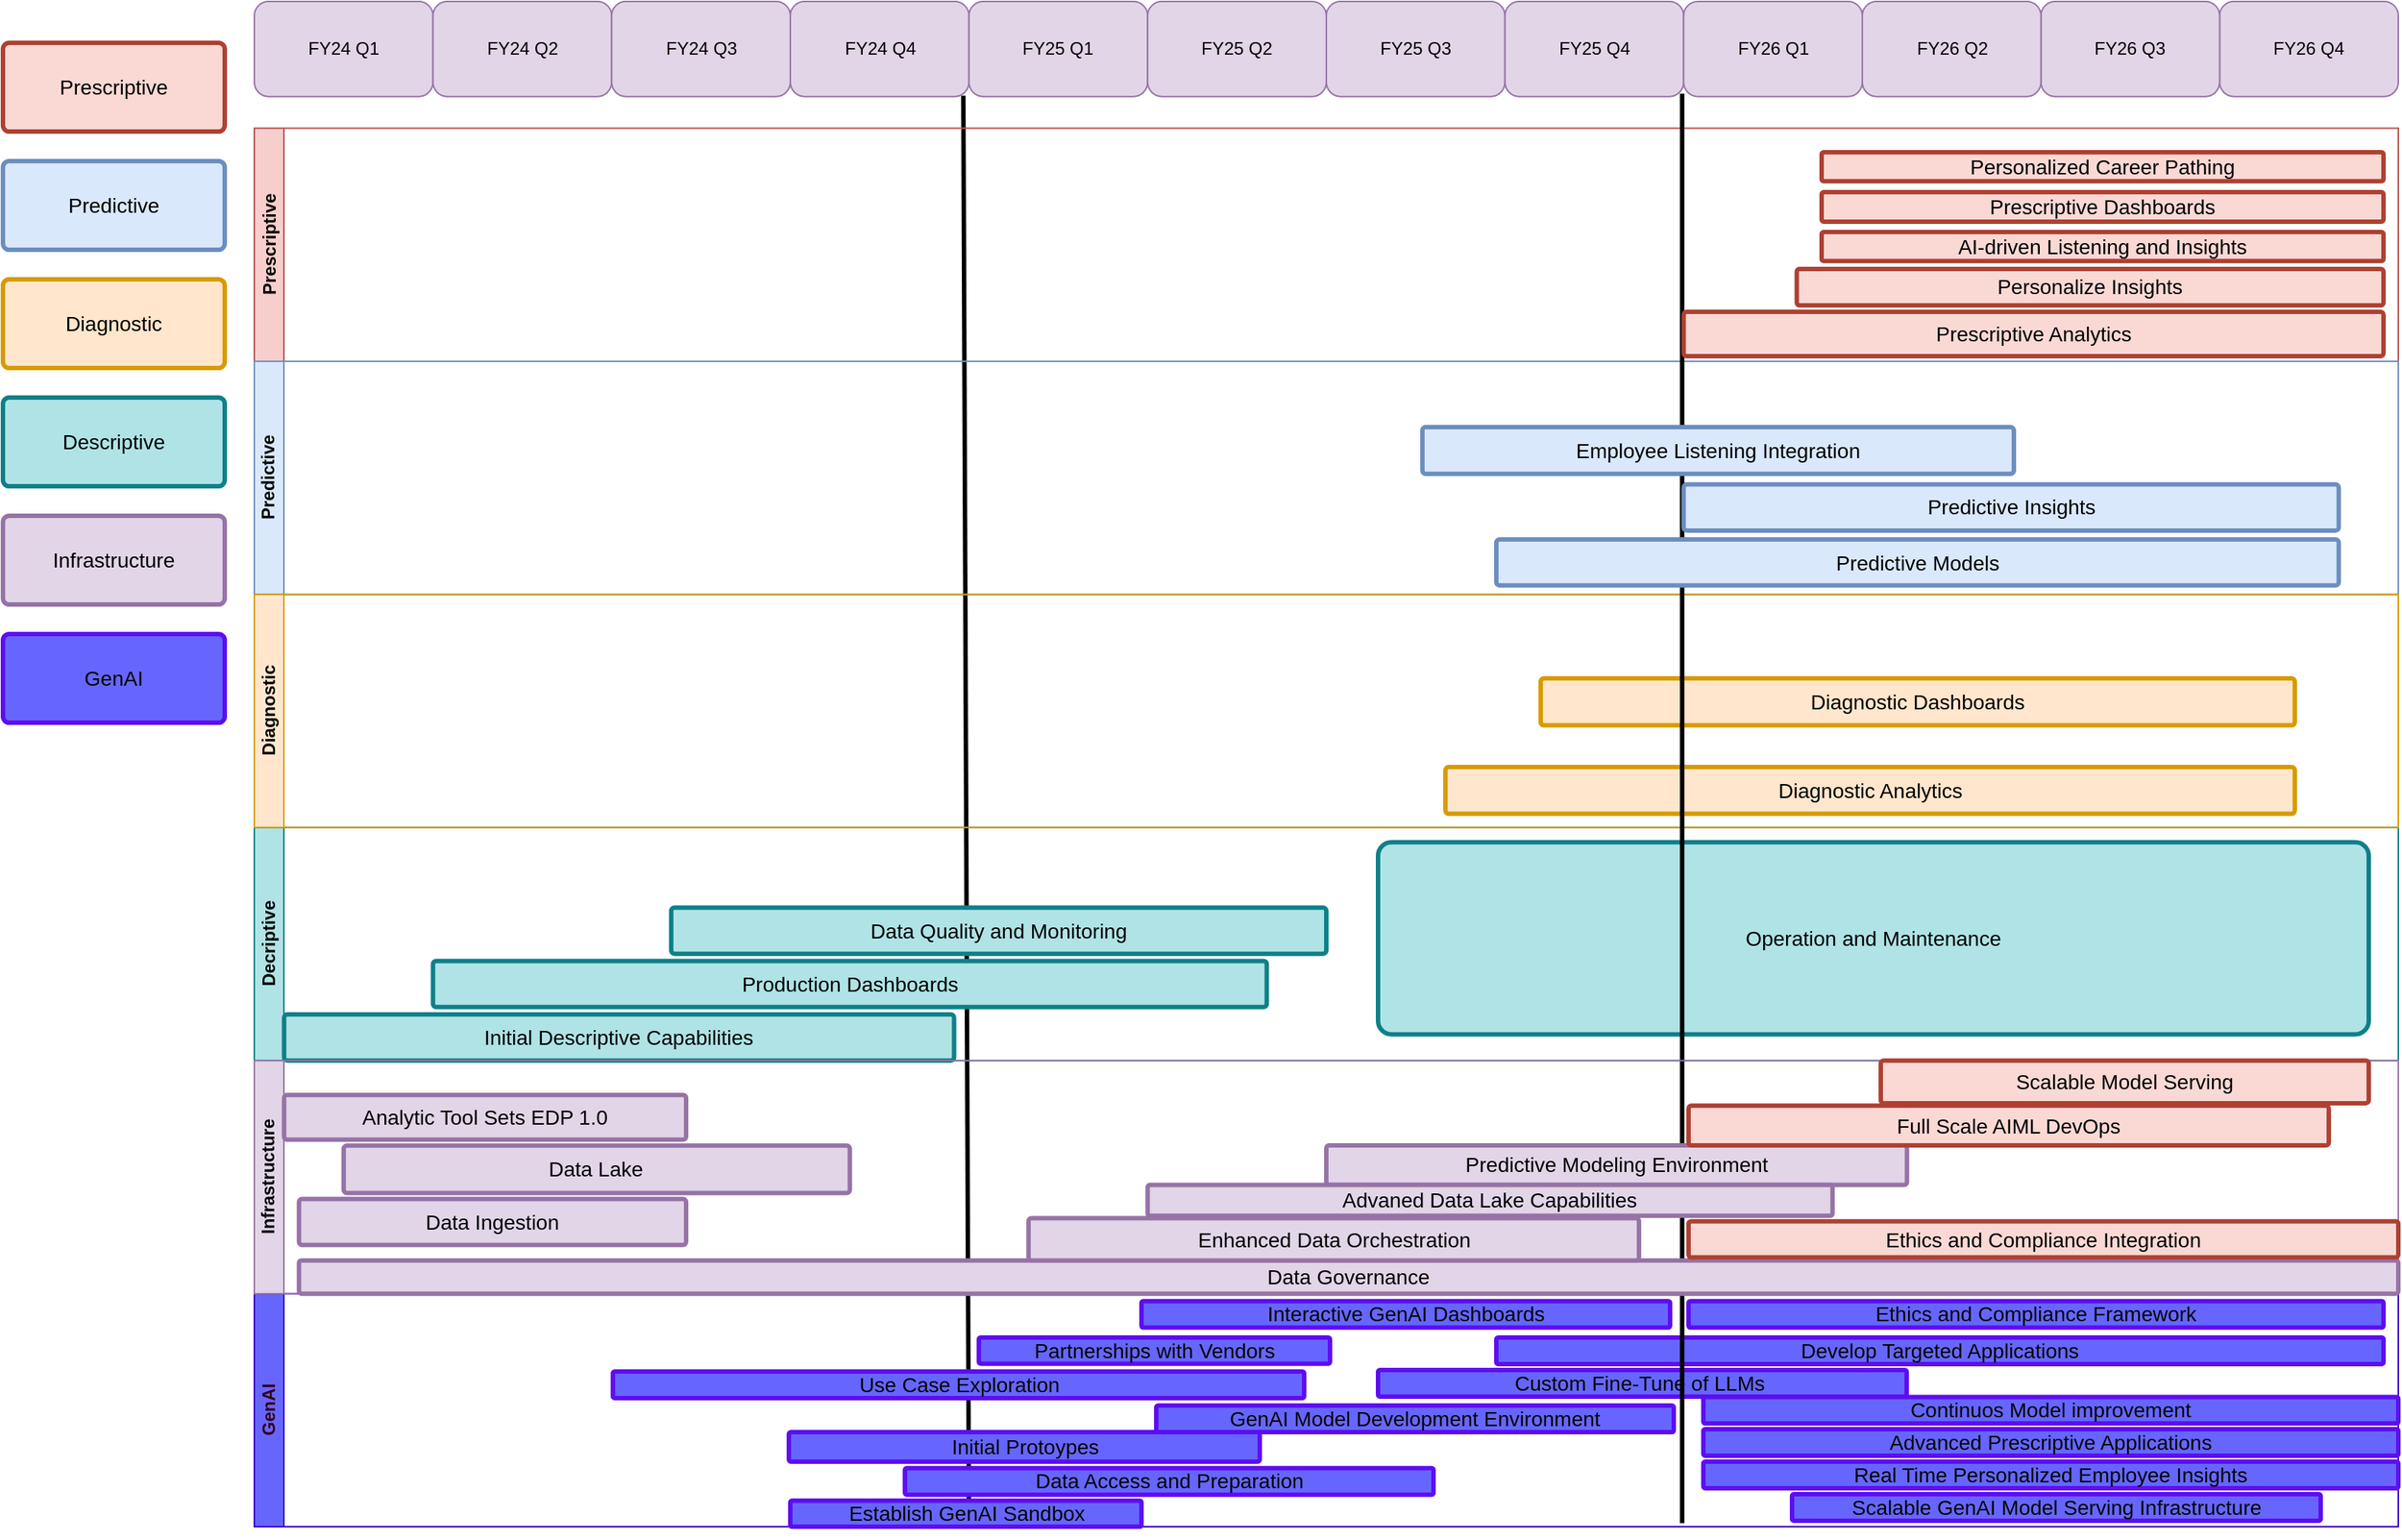 <mxfile pages="2">
    <diagram name="Page-1" id="9ctr8uKk3qdc_CyP4Bwq">
        <mxGraphModel dx="1721" dy="1213" grid="1" gridSize="10" guides="1" tooltips="1" connect="1" arrows="1" fold="1" page="1" pageScale="1" pageWidth="850" pageHeight="1100" math="0" shadow="0">
            <root>
                <mxCell id="0"/>
                <mxCell id="1" parent="0"/>
                <mxCell id="dpVYVHT4YYvmkMFV0wYG-1" value="Prescriptive" style="rounded=1;whiteSpace=wrap;html=1;shadow=0;labelBackgroundColor=none;strokeColor=#ae4132;strokeWidth=3;fillColor=#fad9d5;fontFamily=Helvetica;fontSize=14;align=center;spacing=5;fontStyle=0;arcSize=7;perimeterSpacing=2;" parent="1" vertex="1">
                    <mxGeometry x="20" y="120" width="150" height="60" as="geometry"/>
                </mxCell>
                <mxCell id="dpVYVHT4YYvmkMFV0wYG-2" value="Predictive" style="rounded=1;whiteSpace=wrap;html=1;shadow=0;labelBackgroundColor=none;strokeColor=#6c8ebf;strokeWidth=3;fillColor=#dae8fc;fontFamily=Helvetica;fontSize=14;align=center;spacing=5;arcSize=7;perimeterSpacing=2;" parent="1" vertex="1">
                    <mxGeometry x="20" y="200" width="150" height="60" as="geometry"/>
                </mxCell>
                <mxCell id="dpVYVHT4YYvmkMFV0wYG-4" value="Descriptive" style="rounded=1;whiteSpace=wrap;html=1;shadow=0;labelBackgroundColor=none;strokeColor=#0e8088;strokeWidth=3;fillColor=#b0e3e6;fontFamily=Helvetica;fontSize=14;align=center;spacing=5;fontStyle=0;arcSize=7;perimeterSpacing=2;" parent="1" vertex="1">
                    <mxGeometry x="20" y="360" width="150" height="60" as="geometry"/>
                </mxCell>
                <mxCell id="dpVYVHT4YYvmkMFV0wYG-5" value="Infrastructure" style="rounded=1;whiteSpace=wrap;html=1;shadow=0;labelBackgroundColor=none;strokeColor=#9673a6;strokeWidth=3;fillColor=#e1d5e7;fontFamily=Helvetica;fontSize=14;align=center;spacing=5;fontStyle=0;arcSize=7;perimeterSpacing=2;" parent="1" vertex="1">
                    <mxGeometry x="20" y="440" width="150" height="60" as="geometry"/>
                </mxCell>
                <mxCell id="dpVYVHT4YYvmkMFV0wYG-36" value="GenAI" style="rounded=1;whiteSpace=wrap;html=1;shadow=0;labelBackgroundColor=none;strokeColor=#5d0df2;strokeWidth=3;fillColor=#6666FF;fontFamily=Helvetica;fontSize=14;fontColor=#050505;align=center;spacing=5;fontStyle=0;arcSize=7;perimeterSpacing=2;" parent="1" vertex="1">
                    <mxGeometry x="20" y="520" width="150" height="60" as="geometry"/>
                </mxCell>
                <mxCell id="dpVYVHT4YYvmkMFV0wYG-41" value="" style="group" parent="1" vertex="1" connectable="0">
                    <mxGeometry x="190" y="92" width="1450" height="1040" as="geometry"/>
                </mxCell>
                <mxCell id="dpVYVHT4YYvmkMFV0wYG-30" value="" style="endArrow=none;html=1;rounded=0;entryX=0.333;entryY=0.004;entryDx=0;entryDy=0;entryPerimeter=0;strokeWidth=3;" parent="dpVYVHT4YYvmkMFV0wYG-41" edge="1">
                    <mxGeometry width="50" height="50" relative="1" as="geometry">
                        <mxPoint x="483.333" y="1029.6" as="sourcePoint"/>
                        <mxPoint x="479.52" y="63.758" as="targetPoint"/>
                    </mxGeometry>
                </mxCell>
                <mxCell id="dpVYVHT4YYvmkMFV0wYG-15" value="FY24 Q1" style="rounded=1;whiteSpace=wrap;html=1;container=0;fillColor=#e1d5e7;strokeColor=#9673a6;" parent="dpVYVHT4YYvmkMFV0wYG-41" vertex="1">
                    <mxGeometry width="120.833" height="64.33" as="geometry"/>
                </mxCell>
                <mxCell id="dpVYVHT4YYvmkMFV0wYG-16" value="FY24 Q2" style="rounded=1;whiteSpace=wrap;html=1;container=0;fillColor=#e1d5e7;strokeColor=#9673a6;" parent="dpVYVHT4YYvmkMFV0wYG-41" vertex="1">
                    <mxGeometry x="120.833" width="120.833" height="64.33" as="geometry"/>
                </mxCell>
                <mxCell id="dpVYVHT4YYvmkMFV0wYG-17" value="FY24 Q3" style="rounded=1;whiteSpace=wrap;html=1;container=0;fillColor=#e1d5e7;strokeColor=#9673a6;" parent="dpVYVHT4YYvmkMFV0wYG-41" vertex="1">
                    <mxGeometry x="241.667" width="120.833" height="64.33" as="geometry"/>
                </mxCell>
                <mxCell id="dpVYVHT4YYvmkMFV0wYG-18" value="FY24 Q4" style="rounded=1;whiteSpace=wrap;html=1;container=0;fillColor=#e1d5e7;strokeColor=#9673a6;" parent="dpVYVHT4YYvmkMFV0wYG-41" vertex="1">
                    <mxGeometry x="362.5" width="120.833" height="64.33" as="geometry"/>
                </mxCell>
                <mxCell id="dpVYVHT4YYvmkMFV0wYG-20" value="FY26 Q4" style="rounded=1;whiteSpace=wrap;html=1;container=0;fillColor=#e1d5e7;strokeColor=#9673a6;" parent="dpVYVHT4YYvmkMFV0wYG-41" vertex="1">
                    <mxGeometry x="1329.167" width="120.833" height="64.33" as="geometry"/>
                </mxCell>
                <mxCell id="dpVYVHT4YYvmkMFV0wYG-21" value="FY26 Q3" style="rounded=1;whiteSpace=wrap;html=1;container=0;fillColor=#e1d5e7;strokeColor=#9673a6;" parent="dpVYVHT4YYvmkMFV0wYG-41" vertex="1">
                    <mxGeometry x="1208.333" width="120.833" height="64.33" as="geometry"/>
                </mxCell>
                <mxCell id="dpVYVHT4YYvmkMFV0wYG-22" value="FY26 Q2" style="rounded=1;whiteSpace=wrap;html=1;container=0;fillColor=#e1d5e7;strokeColor=#9673a6;" parent="dpVYVHT4YYvmkMFV0wYG-41" vertex="1">
                    <mxGeometry x="1087.5" width="120.833" height="64.33" as="geometry"/>
                </mxCell>
                <mxCell id="dpVYVHT4YYvmkMFV0wYG-23" value="FY25 Q1" style="rounded=1;whiteSpace=wrap;html=1;container=0;fillColor=#e1d5e7;strokeColor=#9673a6;" parent="dpVYVHT4YYvmkMFV0wYG-41" vertex="1">
                    <mxGeometry x="483.333" width="120.833" height="64.33" as="geometry"/>
                </mxCell>
                <mxCell id="dpVYVHT4YYvmkMFV0wYG-24" value="FY25 Q2" style="rounded=1;whiteSpace=wrap;html=1;container=0;fillColor=#e1d5e7;strokeColor=#9673a6;" parent="dpVYVHT4YYvmkMFV0wYG-41" vertex="1">
                    <mxGeometry x="604.167" width="120.833" height="64.33" as="geometry"/>
                </mxCell>
                <mxCell id="dpVYVHT4YYvmkMFV0wYG-25" value="FY25 Q3" style="rounded=1;whiteSpace=wrap;html=1;container=0;fillColor=#e1d5e7;strokeColor=#9673a6;" parent="dpVYVHT4YYvmkMFV0wYG-41" vertex="1">
                    <mxGeometry x="725" width="120.833" height="64.33" as="geometry"/>
                </mxCell>
                <mxCell id="dpVYVHT4YYvmkMFV0wYG-26" value="FY25 Q4" style="rounded=1;whiteSpace=wrap;html=1;container=0;fillColor=#e1d5e7;strokeColor=#9673a6;" parent="dpVYVHT4YYvmkMFV0wYG-41" vertex="1">
                    <mxGeometry x="845.833" width="120.833" height="64.33" as="geometry"/>
                </mxCell>
                <mxCell id="dpVYVHT4YYvmkMFV0wYG-27" value="FY26 Q1" style="rounded=1;whiteSpace=wrap;html=1;container=0;fillColor=#e1d5e7;strokeColor=#9673a6;" parent="dpVYVHT4YYvmkMFV0wYG-41" vertex="1">
                    <mxGeometry x="966.667" width="120.833" height="64.33" as="geometry"/>
                </mxCell>
                <mxCell id="dpVYVHT4YYvmkMFV0wYG-11" value="Decriptive" style="swimlane;startSize=20;horizontal=0;html=1;fillColor=#b0e3e6;strokeColor=#0e8088;container=0;" parent="dpVYVHT4YYvmkMFV0wYG-41" vertex="1">
                    <mxGeometry y="558.905" width="1450" height="157.712" as="geometry">
                        <mxRectangle y="20" width="1080" height="30" as="alternateBounds"/>
                    </mxGeometry>
                </mxCell>
                <mxCell id="dpVYVHT4YYvmkMFV0wYG-43" value="Initial Descriptive Capabilities" style="rounded=1;whiteSpace=wrap;html=1;shadow=0;labelBackgroundColor=none;strokeColor=#0e8088;strokeWidth=3;fillColor=#b0e3e6;fontFamily=Helvetica;fontSize=14;align=center;spacing=5;fontStyle=0;arcSize=7;perimeterSpacing=2;" parent="dpVYVHT4YYvmkMFV0wYG-11" vertex="1">
                    <mxGeometry x="20.139" y="126.507" width="453.125" height="31.2" as="geometry"/>
                </mxCell>
                <mxCell id="dpVYVHT4YYvmkMFV0wYG-45" value="Production Dashboards" style="rounded=1;whiteSpace=wrap;html=1;shadow=0;labelBackgroundColor=none;strokeColor=#0e8088;strokeWidth=3;fillColor=#b0e3e6;fontFamily=Helvetica;fontSize=14;align=center;spacing=5;fontStyle=0;arcSize=7;perimeterSpacing=2;" parent="dpVYVHT4YYvmkMFV0wYG-11" vertex="1">
                    <mxGeometry x="120.833" y="90.306" width="563.889" height="31.2" as="geometry"/>
                </mxCell>
                <mxCell id="dpVYVHT4YYvmkMFV0wYG-42" value="Data Quality and Monitoring" style="rounded=1;whiteSpace=wrap;html=1;shadow=0;labelBackgroundColor=none;strokeColor=#0e8088;strokeWidth=3;fillColor=#b0e3e6;fontFamily=Helvetica;fontSize=14;align=center;spacing=5;fontStyle=0;arcSize=7;perimeterSpacing=2;" parent="dpVYVHT4YYvmkMFV0wYG-11" vertex="1">
                    <mxGeometry x="281.944" y="54.253" width="443.056" height="31.2" as="geometry"/>
                </mxCell>
                <mxCell id="dpVYVHT4YYvmkMFV0wYG-128" value="Operation and Maintenance" style="rounded=1;whiteSpace=wrap;html=1;shadow=0;labelBackgroundColor=none;strokeColor=#0e8088;strokeWidth=3;fillColor=#b0e3e6;fontFamily=Helvetica;fontSize=14;align=center;spacing=5;fontStyle=0;arcSize=7;perimeterSpacing=2;" parent="dpVYVHT4YYvmkMFV0wYG-11" vertex="1">
                    <mxGeometry x="760" y="10" width="670" height="130" as="geometry"/>
                </mxCell>
                <mxCell id="dpVYVHT4YYvmkMFV0wYG-12" value="GenAI" style="swimlane;startSize=20;horizontal=0;html=1;fillColor=#6666FF;fontColor=#33001A;strokeColor=#3700CC;container=0;" parent="dpVYVHT4YYvmkMFV0wYG-41" vertex="1">
                    <mxGeometry y="874.333" width="1450" height="157.712" as="geometry">
                        <mxRectangle y="20" width="1080" height="30" as="alternateBounds"/>
                    </mxGeometry>
                </mxCell>
                <mxCell id="dpVYVHT4YYvmkMFV0wYG-67" value="Establish GenAI Sandbox" style="rounded=1;whiteSpace=wrap;html=1;shadow=0;labelBackgroundColor=none;strokeColor=#5d0df2;strokeWidth=3;fillColor=#6666FF;fontFamily=Helvetica;fontSize=14;fontColor=#050505;align=center;spacing=5;fontStyle=0;arcSize=7;perimeterSpacing=2;" parent="dpVYVHT4YYvmkMFV0wYG-12" vertex="1">
                    <mxGeometry x="362.5" y="140" width="237.5" height="17.71" as="geometry"/>
                </mxCell>
                <mxCell id="dpVYVHT4YYvmkMFV0wYG-114" value="Partnerships with Vendors" style="rounded=1;whiteSpace=wrap;html=1;shadow=0;labelBackgroundColor=none;strokeColor=#5d0df2;strokeWidth=3;fillColor=#6666FF;fontFamily=Helvetica;fontSize=14;fontColor=#050505;align=center;spacing=5;fontStyle=0;arcSize=7;perimeterSpacing=2;" parent="dpVYVHT4YYvmkMFV0wYG-12" vertex="1">
                    <mxGeometry x="490" y="29.67" width="237.5" height="17.71" as="geometry"/>
                </mxCell>
                <mxCell id="dpVYVHT4YYvmkMFV0wYG-115" value="Initial Protoypes" style="rounded=1;whiteSpace=wrap;html=1;shadow=0;labelBackgroundColor=none;strokeColor=#5d0df2;strokeWidth=3;fillColor=#6666FF;fontFamily=Helvetica;fontSize=14;fontColor=#050505;align=center;spacing=5;fontStyle=0;arcSize=7;perimeterSpacing=2;" parent="dpVYVHT4YYvmkMFV0wYG-12" vertex="1">
                    <mxGeometry x="361.5" y="93.67" width="318.5" height="20" as="geometry"/>
                </mxCell>
                <mxCell id="dpVYVHT4YYvmkMFV0wYG-117" value="GenAI Model Development Environment" style="rounded=1;whiteSpace=wrap;html=1;shadow=0;labelBackgroundColor=none;strokeColor=#5d0df2;strokeWidth=3;fillColor=#6666FF;fontFamily=Helvetica;fontSize=14;fontColor=#050505;align=center;spacing=5;fontStyle=0;arcSize=7;perimeterSpacing=2;" parent="dpVYVHT4YYvmkMFV0wYG-12" vertex="1">
                    <mxGeometry x="610" y="75.71" width="350" height="17.96" as="geometry"/>
                </mxCell>
                <mxCell id="dpVYVHT4YYvmkMFV0wYG-118" value="Custom Fine-Tune of LLMs&amp;nbsp;" style="rounded=1;whiteSpace=wrap;html=1;shadow=0;labelBackgroundColor=none;strokeColor=#5d0df2;strokeWidth=3;fillColor=#6666FF;fontFamily=Helvetica;fontSize=14;fontColor=#050505;align=center;spacing=5;fontStyle=0;arcSize=7;perimeterSpacing=2;" parent="dpVYVHT4YYvmkMFV0wYG-12" vertex="1">
                    <mxGeometry x="760" y="51.667" width="357.5" height="17.96" as="geometry"/>
                </mxCell>
                <mxCell id="dpVYVHT4YYvmkMFV0wYG-119" value="Develop Targeted Applications" style="rounded=1;whiteSpace=wrap;html=1;shadow=0;labelBackgroundColor=none;strokeColor=#5d0df2;strokeWidth=3;fillColor=#6666FF;fontFamily=Helvetica;fontSize=14;fontColor=#050505;align=center;spacing=5;fontStyle=0;arcSize=7;perimeterSpacing=2;" parent="dpVYVHT4YYvmkMFV0wYG-12" vertex="1">
                    <mxGeometry x="840" y="29.67" width="600" height="17.96" as="geometry"/>
                </mxCell>
                <mxCell id="dpVYVHT4YYvmkMFV0wYG-120" value="Data Access and Preparation" style="rounded=1;whiteSpace=wrap;html=1;shadow=0;labelBackgroundColor=none;strokeColor=#5d0df2;strokeWidth=3;fillColor=#6666FF;fontFamily=Helvetica;fontSize=14;fontColor=#050505;align=center;spacing=5;fontStyle=0;arcSize=7;perimeterSpacing=2;" parent="dpVYVHT4YYvmkMFV0wYG-12" vertex="1">
                    <mxGeometry x="440" y="118.037" width="357.5" height="17.96" as="geometry"/>
                </mxCell>
                <mxCell id="dpVYVHT4YYvmkMFV0wYG-121" value="Use Case Exploration" style="rounded=1;whiteSpace=wrap;html=1;shadow=0;labelBackgroundColor=none;strokeColor=#5d0df2;strokeWidth=3;fillColor=#6666FF;fontFamily=Helvetica;fontSize=14;fontColor=#050505;align=center;spacing=5;fontStyle=0;arcSize=7;perimeterSpacing=2;" parent="dpVYVHT4YYvmkMFV0wYG-12" vertex="1">
                    <mxGeometry x="242.5" y="52.67" width="467.5" height="17.96" as="geometry"/>
                </mxCell>
                <mxCell id="dpVYVHT4YYvmkMFV0wYG-122" value="Interactive GenAI Dashboards" style="rounded=1;whiteSpace=wrap;html=1;shadow=0;labelBackgroundColor=none;strokeColor=#5d0df2;strokeWidth=3;fillColor=#6666FF;fontFamily=Helvetica;fontSize=14;fontColor=#050505;align=center;spacing=5;fontStyle=0;arcSize=7;perimeterSpacing=2;" parent="dpVYVHT4YYvmkMFV0wYG-12" vertex="1">
                    <mxGeometry x="600" y="4.997" width="357.5" height="17.96" as="geometry"/>
                </mxCell>
                <mxCell id="dpVYVHT4YYvmkMFV0wYG-123" value="Scalable GenAI Model Serving Infrastructure" style="rounded=1;whiteSpace=wrap;html=1;shadow=0;labelBackgroundColor=none;strokeColor=#5d0df2;strokeWidth=3;fillColor=#6666FF;fontFamily=Helvetica;fontSize=14;fontColor=#050505;align=center;spacing=5;fontStyle=0;arcSize=7;perimeterSpacing=2;" parent="dpVYVHT4YYvmkMFV0wYG-12" vertex="1">
                    <mxGeometry x="1040" y="135.667" width="357.5" height="17.96" as="geometry"/>
                </mxCell>
                <mxCell id="dpVYVHT4YYvmkMFV0wYG-124" value="Ethics and Compliance Framework" style="rounded=1;whiteSpace=wrap;html=1;shadow=0;labelBackgroundColor=none;strokeColor=#5d0df2;strokeWidth=3;fillColor=#6666FF;fontFamily=Helvetica;fontSize=14;fontColor=#050505;align=center;spacing=5;fontStyle=0;arcSize=7;perimeterSpacing=2;" parent="dpVYVHT4YYvmkMFV0wYG-12" vertex="1">
                    <mxGeometry x="970" y="5" width="470" height="17.96" as="geometry"/>
                </mxCell>
                <mxCell id="dpVYVHT4YYvmkMFV0wYG-125" value="Real Time Personalized Employee Insights" style="rounded=1;whiteSpace=wrap;html=1;shadow=0;labelBackgroundColor=none;strokeColor=#5d0df2;strokeWidth=3;fillColor=#6666FF;fontFamily=Helvetica;fontSize=14;fontColor=#050505;align=center;spacing=5;fontStyle=0;arcSize=7;perimeterSpacing=2;" parent="dpVYVHT4YYvmkMFV0wYG-12" vertex="1">
                    <mxGeometry x="980" y="113.67" width="470" height="17.96" as="geometry"/>
                </mxCell>
                <mxCell id="dpVYVHT4YYvmkMFV0wYG-126" value="Advanced Prescriptive Applications" style="rounded=1;whiteSpace=wrap;html=1;shadow=0;labelBackgroundColor=none;strokeColor=#5d0df2;strokeWidth=3;fillColor=#6666FF;fontFamily=Helvetica;fontSize=14;fontColor=#050505;align=center;spacing=5;fontStyle=0;arcSize=7;perimeterSpacing=2;" parent="dpVYVHT4YYvmkMFV0wYG-12" vertex="1">
                    <mxGeometry x="980" y="91.67" width="470" height="17.96" as="geometry"/>
                </mxCell>
                <mxCell id="dpVYVHT4YYvmkMFV0wYG-127" value="Continuos Model improvement" style="rounded=1;whiteSpace=wrap;html=1;shadow=0;labelBackgroundColor=none;strokeColor=#5d0df2;strokeWidth=3;fillColor=#6666FF;fontFamily=Helvetica;fontSize=14;fontColor=#050505;align=center;spacing=5;fontStyle=0;arcSize=7;perimeterSpacing=2;" parent="dpVYVHT4YYvmkMFV0wYG-12" vertex="1">
                    <mxGeometry x="980" y="69.88" width="470" height="17.96" as="geometry"/>
                </mxCell>
                <mxCell id="dpVYVHT4YYvmkMFV0wYG-8" value="Prescriptive" style="swimlane;startSize=20;horizontal=0;html=1;fillColor=#f8cecc;strokeColor=#b85450;container=0;" parent="dpVYVHT4YYvmkMFV0wYG-41" vertex="1">
                    <mxGeometry y="85.773" width="1450" height="157.712" as="geometry">
                        <mxRectangle y="20" width="1080" height="30" as="alternateBounds"/>
                    </mxGeometry>
                </mxCell>
                <mxCell id="dpVYVHT4YYvmkMFV0wYG-9" value="Predictive" style="swimlane;startSize=20;horizontal=0;html=1;fillColor=#dae8fc;strokeColor=#6c8ebf;container=0;" parent="dpVYVHT4YYvmkMFV0wYG-41" vertex="1">
                    <mxGeometry y="243.485" width="1450" height="157.712" as="geometry"/>
                </mxCell>
                <mxCell id="dpVYVHT4YYvmkMFV0wYG-10" value="Diagnostic" style="swimlane;startSize=20;horizontal=0;html=1;fillColor=#ffe6cc;strokeColor=#d79b00;container=0;" parent="dpVYVHT4YYvmkMFV0wYG-41" vertex="1">
                    <mxGeometry y="401.197" width="1450" height="157.712" as="geometry"/>
                </mxCell>
                <mxCell id="dpVYVHT4YYvmkMFV0wYG-132" value="Diagnostic Dashboards" style="rounded=1;whiteSpace=wrap;html=1;shadow=0;labelBackgroundColor=none;strokeColor=#d79b00;strokeWidth=3;fillColor=#ffe6cc;fontFamily=Helvetica;fontSize=14;align=center;spacing=5;arcSize=7;perimeterSpacing=2;fontColor=#000000;" parent="dpVYVHT4YYvmkMFV0wYG-10" vertex="1">
                    <mxGeometry x="870" y="56.8" width="510" height="31.8" as="geometry"/>
                </mxCell>
                <mxCell id="dpVYVHT4YYvmkMFV0wYG-131" value="Diagnostic Analytics" style="rounded=1;whiteSpace=wrap;html=1;shadow=0;labelBackgroundColor=none;strokeColor=#d79b00;strokeWidth=3;fillColor=#ffe6cc;fontFamily=Helvetica;fontSize=14;align=center;spacing=5;arcSize=7;perimeterSpacing=2;fontColor=#000000;" parent="dpVYVHT4YYvmkMFV0wYG-10" vertex="1">
                    <mxGeometry x="805.56" y="116.8" width="574.44" height="31.65" as="geometry"/>
                </mxCell>
                <mxCell id="dpVYVHT4YYvmkMFV0wYG-32" value="" style="endArrow=none;html=1;rounded=0;strokeWidth=3;" parent="dpVYVHT4YYvmkMFV0wYG-41" edge="1">
                    <mxGeometry width="50" height="50" relative="1" as="geometry">
                        <mxPoint x="965.66" y="1029.6" as="sourcePoint"/>
                        <mxPoint x="965.66" y="62.4" as="targetPoint"/>
                    </mxGeometry>
                </mxCell>
                <mxCell id="dpVYVHT4YYvmkMFV0wYG-35" value="Infrastructure" style="swimlane;startSize=20;horizontal=0;html=1;fillColor=#e1d5e7;strokeColor=#9673a6;container=0;" parent="dpVYVHT4YYvmkMFV0wYG-41" vertex="1">
                    <mxGeometry y="716.617" width="1450" height="157.716" as="geometry">
                        <mxRectangle y="20" width="1080" height="30" as="alternateBounds"/>
                    </mxGeometry>
                </mxCell>
                <UserObject label="Data Ingestion" tooltip="" id="dpVYVHT4YYvmkMFV0wYG-37">
                    <mxCell style="rounded=1;whiteSpace=wrap;html=1;shadow=0;labelBackgroundColor=none;strokeColor=#9673a6;strokeWidth=3;fillColor=#e1d5e7;fontFamily=Helvetica;fontSize=14;align=center;spacing=5;fontStyle=0;arcSize=7;perimeterSpacing=2;" parent="dpVYVHT4YYvmkMFV0wYG-35" vertex="1">
                        <mxGeometry x="30.208" y="93.6" width="261.806" height="31.2" as="geometry"/>
                    </mxCell>
                </UserObject>
                <mxCell id="dpVYVHT4YYvmkMFV0wYG-38" value="Data Lake&lt;span style=&quot;color: rgba(0, 0, 0, 0); font-family: monospace; font-size: 0px; text-align: start; text-wrap: nowrap;&quot;&gt;%3CmxGraphModel%3E%3Croot%3E%3CmxCell%20id%3D%220%22%2F%3E%3CmxCell%20id%3D%221%22%20parent%3D%220%22%2F%3E%3CmxCell%20id%3D%222%22%20value%3D%22%22%20style%3D%22rounded%3D1%3BwhiteSpace%3Dwrap%3Bhtml%3D1%3Bshadow%3D0%3BlabelBackgroundColor%3Dnone%3BstrokeColor%3D%239673a6%3BstrokeWidth%3D3%3BfillColor%3D%23e1d5e7%3BfontFamily%3DHelvetica%3BfontSize%3D14%3Balign%3Dcenter%3Bspacing%3D5%3BfontStyle%3D0%3BarcSize%3D7%3BperimeterSpacing%3D2%3B%22%20vertex%3D%221%22%20parent%3D%221%22%3E%3CmxGeometry%20x%3D%2220%22%20y%3D%22440%22%20width%3D%22150%22%20height%3D%2260%22%20as%3D%22geometry%22%2F%3E%3C%2FmxCell%3E%3C%2Froot%3E%3C%2FmxGraphModel%3E&lt;/span&gt;" style="rounded=1;whiteSpace=wrap;html=1;shadow=0;labelBackgroundColor=none;strokeColor=#9673a6;strokeWidth=3;fillColor=#e1d5e7;fontFamily=Helvetica;fontSize=14;align=center;spacing=5;fontStyle=0;arcSize=7;perimeterSpacing=2;" parent="dpVYVHT4YYvmkMFV0wYG-35" vertex="1">
                    <mxGeometry x="60.417" y="57.516" width="342.361" height="32.084" as="geometry"/>
                </mxCell>
                <mxCell id="dpVYVHT4YYvmkMFV0wYG-40" value="Data Governance" style="rounded=1;whiteSpace=wrap;html=1;shadow=0;labelBackgroundColor=none;strokeColor=#9673a6;strokeWidth=3;fillColor=#e1d5e7;fontFamily=Helvetica;fontSize=14;align=center;spacing=5;fontStyle=0;arcSize=7;perimeterSpacing=2;" parent="dpVYVHT4YYvmkMFV0wYG-35" vertex="1">
                    <mxGeometry x="30.208" y="135.2" width="1419.792" height="22.516" as="geometry"/>
                </mxCell>
                <mxCell id="dpVYVHT4YYvmkMFV0wYG-39" value="Analytic Tool Sets&amp;nbsp;&lt;span style=&quot;background-color: initial;&quot;&gt;EDP 1.0&lt;/span&gt;" style="rounded=1;whiteSpace=wrap;html=1;shadow=0;labelBackgroundColor=none;strokeColor=#9673a6;strokeWidth=3;fillColor=#e1d5e7;fontFamily=Helvetica;fontSize=14;align=center;spacing=5;fontStyle=0;arcSize=7;perimeterSpacing=2;" parent="dpVYVHT4YYvmkMFV0wYG-35" vertex="1">
                    <mxGeometry x="20.139" y="23.2" width="271.875" height="30.316" as="geometry"/>
                </mxCell>
                <mxCell id="dpVYVHT4YYvmkMFV0wYG-46" value="Predictive Modeling Environment" style="rounded=1;whiteSpace=wrap;html=1;shadow=0;labelBackgroundColor=none;strokeColor=#9673a6;strokeWidth=3;fillColor=#e1d5e7;fontFamily=Helvetica;fontSize=14;align=center;spacing=5;arcSize=7;perimeterSpacing=2;" parent="dpVYVHT4YYvmkMFV0wYG-35" vertex="1">
                    <mxGeometry x="725" y="57.382" width="392.708" height="26.801" as="geometry"/>
                </mxCell>
                <mxCell id="dpVYVHT4YYvmkMFV0wYG-47" value="Advaned Data Lake Capabilities" style="rounded=1;whiteSpace=wrap;html=1;shadow=0;labelBackgroundColor=none;strokeColor=#9673a6;strokeWidth=3;fillColor=#e1d5e7;fontFamily=Helvetica;fontSize=14;align=center;spacing=5;arcSize=7;perimeterSpacing=2;" parent="dpVYVHT4YYvmkMFV0wYG-35" vertex="1">
                    <mxGeometry x="604.167" y="84.188" width="463.194" height="20.8" as="geometry"/>
                </mxCell>
                <mxCell id="dpVYVHT4YYvmkMFV0wYG-48" value="Enhanced Data Orchestration" style="rounded=1;whiteSpace=wrap;html=1;shadow=0;labelBackgroundColor=none;strokeColor=#9673a6;strokeWidth=3;fillColor=#e1d5e7;fontFamily=Helvetica;fontSize=14;align=center;spacing=5;arcSize=7;perimeterSpacing=2;" parent="dpVYVHT4YYvmkMFV0wYG-35" vertex="1">
                    <mxGeometry x="523.611" y="106.642" width="412.847" height="28.558" as="geometry"/>
                </mxCell>
                <mxCell id="dpVYVHT4YYvmkMFV0wYG-59" value="Full Scale AIML DevOps" style="rounded=1;whiteSpace=wrap;html=1;shadow=0;labelBackgroundColor=none;strokeColor=#ae4132;strokeWidth=3;fillColor=#fad9d5;fontFamily=Helvetica;fontSize=14;align=center;spacing=5;fontStyle=0;arcSize=7;perimeterSpacing=2;" parent="dpVYVHT4YYvmkMFV0wYG-35" vertex="1">
                    <mxGeometry x="970.004" y="30.528" width="432.986" height="26.853" as="geometry"/>
                </mxCell>
                <mxCell id="dpVYVHT4YYvmkMFV0wYG-61" value="Scalable Model Serving" style="rounded=1;whiteSpace=wrap;html=1;shadow=0;labelBackgroundColor=none;strokeColor=#ae4132;strokeWidth=3;fillColor=#fad9d5;fontFamily=Helvetica;fontSize=14;align=center;spacing=5;fontStyle=0;arcSize=7;perimeterSpacing=2;" parent="dpVYVHT4YYvmkMFV0wYG-35" vertex="1">
                    <mxGeometry x="1100" y="-0.002" width="330" height="28.85" as="geometry"/>
                </mxCell>
                <mxCell id="dpVYVHT4YYvmkMFV0wYG-60" value="Ethics and Compliance Integration" style="rounded=1;whiteSpace=wrap;html=1;shadow=0;labelBackgroundColor=none;strokeColor=#ae4132;strokeWidth=3;fillColor=#fad9d5;fontFamily=Helvetica;fontSize=14;align=center;spacing=5;fontStyle=0;arcSize=7;perimeterSpacing=2;" parent="dpVYVHT4YYvmkMFV0wYG-35" vertex="1">
                    <mxGeometry x="970" y="108.7" width="480" height="24.45" as="geometry"/>
                </mxCell>
                <mxCell id="dpVYVHT4YYvmkMFV0wYG-56" value="Predictive&lt;span style=&quot;color: rgba(0, 0, 0, 0); font-family: monospace; font-size: 0px; text-align: start; text-wrap: nowrap;&quot;&gt;%3CmxGraphModel%3E%3Croot%3E%3CmxCell%20id%3D%220%22%2F%3E%3CmxCell%20id%3D%221%22%20parent%3D%220%22%2F%3E%3CmxCell%20id%3D%222%22%20value%3D%22%26lt%3Bspan%20style%3D%26quot%3Bcolor%3A%20rgba(0%2C%200%2C%200%2C%200)%3B%20font-family%3A%20monospace%3B%20font-size%3A%200px%3B%20text-align%3A%20start%3B%20text-wrap%3A%20nowrap%3B%26quot%3B%26gt%3B%253CmxGraphModel%253E%253Croot%253E%253CmxCell%2520id%253D%25220%2522%252F%253E%253CmxCell%2520id%253D%25221%2522%2520parent%253D%25220%2522%252F%253E%253CmxCell%2520id%253D%25222%2522%2520value%253D%2522%2522%2520style%253D%2522rounded%253D1%253BwhiteSpace%253Dwrap%253Bhtml%253D1%253Bshadow%253D0%253BlabelBackgroundColor%253Dnone%253BstrokeColor%253Dnone%253BstrokeWidth%253D3%253BfillColor%253D%2523f5af58%253BfontFamily%253DHelvetica%253BfontSize%253D14%253BfontColor%253D%2523FFFFFF%253Balign%253Dcenter%253Bspacing%253D5%253BarcSize%253D7%253BperimeterSpacing%253D2%253B%2522%2520vertex%253D%25221%2522%2520parent%253D%25221%2522%253E%253CmxGeometry%2520x%253D%252220%2522%2520y%253D%2522280%2522%2520width%253D%2522150%2522%2520height%253D%252260%2522%2520as%253D%2522geometry%2522%252F%253E%253C%252FmxCell%253E%253C%252Froot%253E%253C%252FmxGraphModel%253E%26lt%3B%2Fspan%26gt%3B%22%20style%3D%22rounded%3D1%3BwhiteSpace%3Dwrap%3Bhtml%3D1%3Bshadow%3D0%3BlabelBackgroundColor%3Dnone%3BstrokeColor%3D%2336393d%3BstrokeWidth%3D3%3BfillColor%3D%23cce5ff%3BfontFamily%3DHelvetica%3BfontSize%3D14%3Balign%3Dcenter%3Bspacing%3D5%3BarcSize%3D7%3BperimeterSpacing%3D2%3B%22%20vertex%3D%221%22%20parent%3D%221%22%3E%3CmxGeometry%20x%3D%2220%22%20y%3D%22200%22%20width%3D%22150%22%20height%3D%2260%22%20as%3D%22geometry%22%2F%3E%3C%2FmxCell%3E%3C%2Froot%3E%3C%2FmxGraphModel%3E&lt;/span&gt;&amp;nbsp;&lt;span style=&quot;color: rgba(0, 0, 0, 0); font-family: monospace; font-size: 0px; text-align: start; text-wrap: nowrap;&quot;&gt;%3CmxGraphModel%3E%3Croot%3E%3CmxCell%20id%3D%220%22%2F%3E%3CmxCell%20id%3D%221%22%20parent%3D%220%22%2F%3E%3CmxCell%20id%3D%222%22%20value%3D%22%26lt%3Bspan%20style%3D%26quot%3Bcolor%3A%20rgba(0%2C%200%2C%200%2C%200)%3B%20font-family%3A%20monospace%3B%20font-size%3A%200px%3B%20text-align%3A%20start%3B%20text-wrap%3A%20nowrap%3B%26quot%3B%26gt%3B%253CmxGraphModel%253E%253Croot%253E%253CmxCell%2520id%253D%25220%2522%252F%253E%253CmxCell%2520id%253D%25221%2522%2520parent%253D%25220%2522%252F%253E%253CmxCell%2520id%253D%25222%2522%2520value%253D%2522%2522%2520style%253D%2522rounded%253D1%253BwhiteSpace%253Dwrap%253Bhtml%253D1%253Bshadow%253D0%253BlabelBackgroundColor%253Dnone%253BstrokeColor%253Dnone%253BstrokeWidth%253D3%253BfillColor%253D%2523f5af58%253BfontFamily%253DHelvetica%253BfontSize%253D14%253BfontColor%253D%2523FFFFFF%253Balign%253Dcenter%253Bspacing%253D5%253BarcSize%253D7%253BperimeterSpacing%253D2%253B%2522%2520vertex%253D%25221%2522%2520parent%253D%25221%2522%253E%253CmxGeometry%2520x%253D%252220%2522%2520y%253D%2522280%2522%2520width%253D%2522150%2522%2520height%253D%252260%2522%2520as%253D%2522geometry%2522%252F%253E%253C%252FmxCell%253E%253C%252Froot%253E%253C%252FmxGraphModel%253E%26lt%3B%2Fspan%26gt%3B%22%20style%3D%22rounded%3D1%3BwhiteSpace%3Dwrap%3Bhtml%3D1%3Bshadow%3D0%3BlabelBackgroundColor%3Dnone%3BstrokeColor%3D%2336393d%3BstrokeWidth%3D3%3BfillColor%3D%23cce5ff%3BfontFamily%3DHelvetica%3BfontSize%3D14%3Balign%3Dcenter%3Bspacing%3D5%3BarcSize%3D7%3BperimeterSpacing%3D2%3B%22%20vertex%3D%221%22%20parent%3D%221%22%3E%3CmxGeometry%20x%3D%2220%22%20y%3D%22200%22%20width%3D%22150%22%20height%3D%2260%22%20as%3D%22geometry%22%2F%3E%3C%2FmxCell%3E%3C%2Froot%3E%3C%2FmxGraphModel%3E&lt;/span&gt;Models" style="rounded=1;whiteSpace=wrap;html=1;shadow=0;labelBackgroundColor=none;strokeColor=#6c8ebf;strokeWidth=3;fillColor=#dae8fc;fontFamily=Helvetica;fontSize=14;align=center;spacing=5;arcSize=7;perimeterSpacing=2;" parent="dpVYVHT4YYvmkMFV0wYG-41" vertex="1">
                    <mxGeometry x="840" y="364" width="569.72" height="31.14" as="geometry"/>
                </mxCell>
                <mxCell id="dpVYVHT4YYvmkMFV0wYG-57" value="Predictive Insights" style="rounded=1;whiteSpace=wrap;html=1;shadow=0;labelBackgroundColor=none;strokeColor=#6c8ebf;strokeWidth=3;fillColor=#dae8fc;fontFamily=Helvetica;fontSize=14;align=center;spacing=5;arcSize=7;perimeterSpacing=2;" parent="dpVYVHT4YYvmkMFV0wYG-41" vertex="1">
                    <mxGeometry x="966.667" y="326.8" width="443.056" height="31.2" as="geometry"/>
                </mxCell>
                <mxCell id="dpVYVHT4YYvmkMFV0wYG-62" value="Prescriptive Analytics" style="rounded=1;whiteSpace=wrap;html=1;shadow=0;labelBackgroundColor=none;strokeColor=#ae4132;strokeWidth=3;fillColor=#fad9d5;fontFamily=Helvetica;fontSize=14;align=center;spacing=5;fontStyle=0;arcSize=7;perimeterSpacing=2;" parent="dpVYVHT4YYvmkMFV0wYG-41" vertex="1">
                    <mxGeometry x="966.67" y="210" width="473.33" height="30" as="geometry"/>
                </mxCell>
                <mxCell id="dpVYVHT4YYvmkMFV0wYG-63" value="Personalize Insights" style="rounded=1;whiteSpace=wrap;html=1;shadow=0;labelBackgroundColor=none;strokeColor=#ae4132;strokeWidth=3;fillColor=#fad9d5;fontFamily=Helvetica;fontSize=14;align=center;spacing=5;fontStyle=0;arcSize=7;perimeterSpacing=2;" parent="dpVYVHT4YYvmkMFV0wYG-41" vertex="1">
                    <mxGeometry x="1043.19" y="181" width="396.81" height="24.63" as="geometry"/>
                </mxCell>
                <mxCell id="dpVYVHT4YYvmkMFV0wYG-64" value="AI-driven Listening and Insights" style="rounded=1;whiteSpace=wrap;html=1;shadow=0;labelBackgroundColor=none;strokeColor=#ae4132;strokeWidth=3;fillColor=#fad9d5;fontFamily=Helvetica;fontSize=14;align=center;spacing=5;fontStyle=0;arcSize=7;perimeterSpacing=2;" parent="dpVYVHT4YYvmkMFV0wYG-41" vertex="1">
                    <mxGeometry x="1060" y="156" width="380" height="19.63" as="geometry"/>
                </mxCell>
                <mxCell id="dpVYVHT4YYvmkMFV0wYG-65" value="Prescriptive Dashboards" style="rounded=1;whiteSpace=wrap;html=1;shadow=0;labelBackgroundColor=none;strokeColor=#ae4132;strokeWidth=3;fillColor=#fad9d5;fontFamily=Helvetica;fontSize=14;align=center;spacing=5;fontStyle=0;arcSize=7;perimeterSpacing=2;" parent="dpVYVHT4YYvmkMFV0wYG-41" vertex="1">
                    <mxGeometry x="1060" y="129" width="380" height="20" as="geometry"/>
                </mxCell>
                <mxCell id="dpVYVHT4YYvmkMFV0wYG-66" value="Personalized Career Pathing" style="rounded=1;whiteSpace=wrap;html=1;shadow=0;labelBackgroundColor=none;strokeColor=#ae4132;strokeWidth=3;fillColor=#fad9d5;fontFamily=Helvetica;fontSize=14;align=center;spacing=5;fontStyle=0;arcSize=7;perimeterSpacing=2;" parent="dpVYVHT4YYvmkMFV0wYG-41" vertex="1">
                    <mxGeometry x="1060" y="102" width="380" height="19.63" as="geometry"/>
                </mxCell>
                <mxCell id="dpVYVHT4YYvmkMFV0wYG-129" value="Employee Listening Integration" style="rounded=1;whiteSpace=wrap;html=1;shadow=0;labelBackgroundColor=none;strokeColor=#6c8ebf;strokeWidth=3;fillColor=#dae8fc;fontFamily=Helvetica;fontSize=14;align=center;spacing=5;arcSize=7;perimeterSpacing=2;" parent="dpVYVHT4YYvmkMFV0wYG-41" vertex="1">
                    <mxGeometry x="790" y="288" width="400" height="31.6" as="geometry"/>
                </mxCell>
                <mxCell id="dpVYVHT4YYvmkMFV0wYG-130" value="Diagnostic" style="rounded=1;whiteSpace=wrap;html=1;shadow=0;labelBackgroundColor=none;strokeColor=#d79b00;strokeWidth=3;fillColor=#ffe6cc;fontFamily=Helvetica;fontSize=14;align=center;spacing=5;arcSize=7;perimeterSpacing=2;fontColor=#000000;" parent="1" vertex="1">
                    <mxGeometry x="20" y="280" width="150" height="60" as="geometry"/>
                </mxCell>
            </root>
        </mxGraphModel>
    </diagram>
    <diagram id="iI-Qf4pAy3sc58gZE--d" name="Page-2">
        <mxGraphModel dx="1291" dy="910" grid="1" gridSize="10" guides="1" tooltips="1" connect="1" arrows="1" fold="1" page="1" pageScale="1" pageWidth="850" pageHeight="1100" math="0" shadow="0">
            <root>
                <mxCell id="0"/>
                <mxCell id="1" parent="0"/>
            </root>
        </mxGraphModel>
    </diagram>
</mxfile>